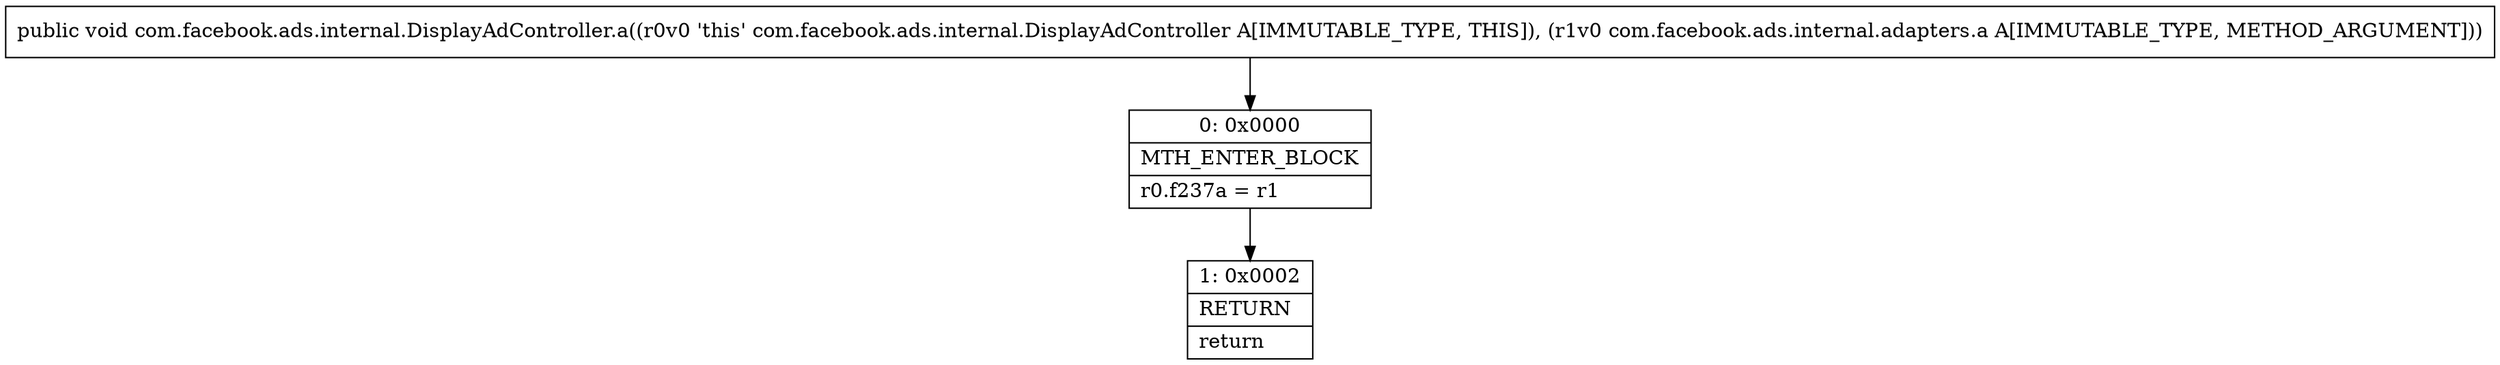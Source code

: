 digraph "CFG forcom.facebook.ads.internal.DisplayAdController.a(Lcom\/facebook\/ads\/internal\/adapters\/a;)V" {
Node_0 [shape=record,label="{0\:\ 0x0000|MTH_ENTER_BLOCK\l|r0.f237a = r1\l}"];
Node_1 [shape=record,label="{1\:\ 0x0002|RETURN\l|return\l}"];
MethodNode[shape=record,label="{public void com.facebook.ads.internal.DisplayAdController.a((r0v0 'this' com.facebook.ads.internal.DisplayAdController A[IMMUTABLE_TYPE, THIS]), (r1v0 com.facebook.ads.internal.adapters.a A[IMMUTABLE_TYPE, METHOD_ARGUMENT])) }"];
MethodNode -> Node_0;
Node_0 -> Node_1;
}

